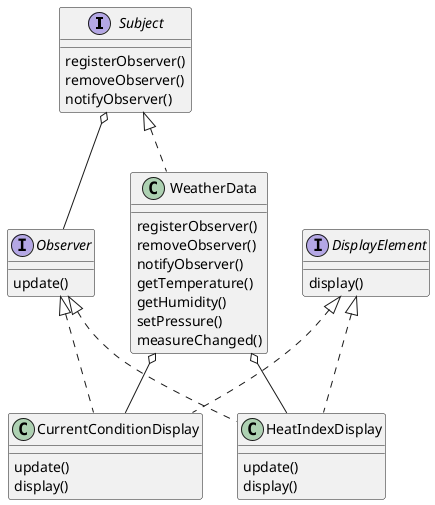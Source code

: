 @startuml

Interface Subject {
    registerObserver()
    removeObserver()
    notifyObserver()
}

Class WeatherData implements Subject {
    registerObserver()
    removeObserver()
    notifyObserver()
    getTemperature()
    getHumidity()
    setPressure()
    measureChanged()
}

Interface Observer {
    update()
}

Interface DisplayElement {
    display()
}

Class CurrentConditionDisplay implements Observer, DisplayElement {
    update()
    display()
}

Class HeatIndexDisplay implements Observer, DisplayElement {
    update()
    display()
}


Subject o-- Observer
WeatherData o-- CurrentConditionDisplay
WeatherData o-- HeatIndexDisplay


@enduml
